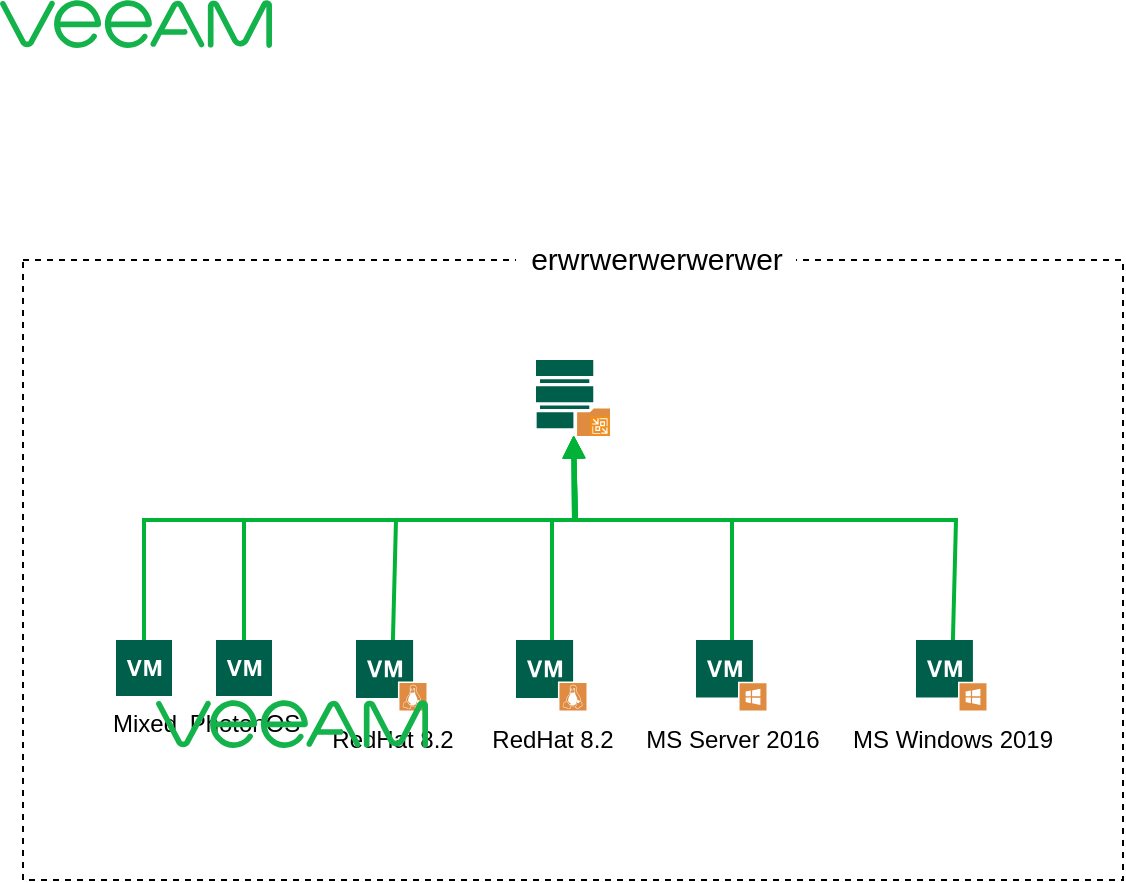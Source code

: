 <mxfile version="20.0.1" type="github">
  <diagram id="rVhYzkmPLK4ILlOs3hnY" name="Page-1">
    <mxGraphModel dx="1043" dy="871" grid="1" gridSize="10" guides="1" tooltips="1" connect="1" arrows="1" fold="1" page="1" pageScale="1" pageWidth="850" pageHeight="1100" math="0" shadow="0">
      <root>
        <mxCell id="0" />
        <mxCell id="1" parent="0" />
        <mxCell id="682tP-kskeqQQ1ect5x5-3" value="" style="group" vertex="1" connectable="0" parent="1">
          <mxGeometry x="470" y="260" width="37" height="38" as="geometry" />
        </mxCell>
        <mxCell id="682tP-kskeqQQ1ect5x5-2" value="" style="sketch=0;pointerEvents=1;shadow=0;dashed=0;html=1;strokeColor=none;fillColor=#005F4B;labelPosition=center;verticalLabelPosition=bottom;verticalAlign=top;align=center;outlineConnect=0;shape=mxgraph.veeam2.veeam_repository;" vertex="1" parent="682tP-kskeqQQ1ect5x5-3">
          <mxGeometry width="37" height="38" as="geometry" />
        </mxCell>
        <mxCell id="682tP-kskeqQQ1ect5x5-1" value="" style="shadow=0;dashed=0;html=1;strokeColor=none;fillColor=#EF8F21;labelPosition=center;verticalLabelPosition=bottom;verticalAlign=top;align=center;outlineConnect=0;shape=mxgraph.veeam.backup_replication;" vertex="1" parent="682tP-kskeqQQ1ect5x5-3">
          <mxGeometry x="27" y="28" width="10" height="10" as="geometry" />
        </mxCell>
        <mxCell id="682tP-kskeqQQ1ect5x5-5" value="RedHat 8.2" style="sketch=0;pointerEvents=1;shadow=0;dashed=0;html=1;strokeColor=none;fillColor=#005F4B;labelPosition=center;verticalLabelPosition=bottom;verticalAlign=top;align=center;outlineConnect=0;shape=mxgraph.veeam2.linux_vm;" vertex="1" parent="1">
          <mxGeometry x="380" y="400" width="36" height="36" as="geometry" />
        </mxCell>
        <mxCell id="682tP-kskeqQQ1ect5x5-6" value="MS Server 2016" style="sketch=0;pointerEvents=1;shadow=0;dashed=0;html=1;strokeColor=none;fillColor=#005F4B;labelPosition=center;verticalLabelPosition=bottom;verticalAlign=top;align=center;outlineConnect=0;shape=mxgraph.veeam2.windows_vm;" vertex="1" parent="1">
          <mxGeometry x="550" y="400" width="36" height="36" as="geometry" />
        </mxCell>
        <mxCell id="682tP-kskeqQQ1ect5x5-7" value="RedHat 8.2" style="sketch=0;pointerEvents=1;shadow=0;dashed=0;html=1;strokeColor=none;fillColor=#005F4B;labelPosition=center;verticalLabelPosition=bottom;verticalAlign=top;align=center;outlineConnect=0;shape=mxgraph.veeam2.linux_vm;" vertex="1" parent="1">
          <mxGeometry x="460" y="400" width="36" height="36" as="geometry" />
        </mxCell>
        <mxCell id="682tP-kskeqQQ1ect5x5-8" value="&lt;div&gt;MS Windows 2019&lt;/div&gt;" style="sketch=0;pointerEvents=1;shadow=0;dashed=0;html=1;strokeColor=none;fillColor=#005F4B;labelPosition=center;verticalLabelPosition=bottom;verticalAlign=top;align=center;outlineConnect=0;shape=mxgraph.veeam2.windows_vm;" vertex="1" parent="1">
          <mxGeometry x="660" y="400" width="36" height="36" as="geometry" />
        </mxCell>
        <mxCell id="682tP-kskeqQQ1ect5x5-9" value="Mixed" style="sketch=0;pointerEvents=1;shadow=0;dashed=0;html=1;strokeColor=none;fillColor=#005F4B;labelPosition=center;verticalLabelPosition=bottom;verticalAlign=top;align=center;outlineConnect=0;shape=mxgraph.veeam2.virtual_machine;" vertex="1" parent="1">
          <mxGeometry x="260" y="400" width="28.0" height="28.0" as="geometry" />
        </mxCell>
        <mxCell id="682tP-kskeqQQ1ect5x5-10" value="PhotonOS" style="sketch=0;pointerEvents=1;shadow=0;dashed=0;html=1;strokeColor=none;fillColor=#005F4B;labelPosition=center;verticalLabelPosition=bottom;verticalAlign=top;align=center;outlineConnect=0;shape=mxgraph.veeam2.virtual_machine;" vertex="1" parent="1">
          <mxGeometry x="310" y="400" width="28.0" height="28.0" as="geometry" />
        </mxCell>
        <mxCell id="682tP-kskeqQQ1ect5x5-14" value="" style="edgeStyle=none;rounded=0;html=1;jettySize=auto;orthogonalLoop=1;strokeColor=#00B336;strokeWidth=2;fontColor=#000000;jumpStyle=none;endArrow=block;endFill=1;startArrow=none;" edge="1" parent="1" source="682tP-kskeqQQ1ect5x5-9" target="682tP-kskeqQQ1ect5x5-2">
          <mxGeometry width="100" relative="1" as="geometry">
            <mxPoint x="490" y="350" as="sourcePoint" />
            <mxPoint x="488.14" y="298" as="targetPoint" />
            <Array as="points">
              <mxPoint x="274" y="340" />
              <mxPoint x="489" y="340" />
            </Array>
          </mxGeometry>
        </mxCell>
        <mxCell id="682tP-kskeqQQ1ect5x5-16" value="" style="edgeStyle=none;rounded=0;html=1;jettySize=auto;orthogonalLoop=1;strokeColor=#00B336;strokeWidth=2;fontColor=#000000;jumpStyle=none;endArrow=block;endFill=1;startArrow=none;" edge="1" parent="1" source="682tP-kskeqQQ1ect5x5-10" target="682tP-kskeqQQ1ect5x5-2">
          <mxGeometry width="100" relative="1" as="geometry">
            <mxPoint x="550" y="340" as="sourcePoint" />
            <mxPoint x="650" y="340" as="targetPoint" />
            <Array as="points">
              <mxPoint x="324" y="340" />
              <mxPoint x="490" y="340" />
            </Array>
          </mxGeometry>
        </mxCell>
        <mxCell id="682tP-kskeqQQ1ect5x5-17" value="" style="edgeStyle=none;rounded=0;html=1;jettySize=auto;orthogonalLoop=1;strokeColor=#00B336;strokeWidth=2;fontColor=#000000;jumpStyle=none;endArrow=block;endFill=1;startArrow=none;" edge="1" parent="1" source="682tP-kskeqQQ1ect5x5-5" target="682tP-kskeqQQ1ect5x5-2">
          <mxGeometry width="100" relative="1" as="geometry">
            <mxPoint x="640" y="300" as="sourcePoint" />
            <mxPoint x="740" y="300" as="targetPoint" />
            <Array as="points">
              <mxPoint x="400" y="340" />
              <mxPoint x="490" y="340" />
            </Array>
          </mxGeometry>
        </mxCell>
        <mxCell id="682tP-kskeqQQ1ect5x5-18" value="" style="edgeStyle=none;rounded=0;html=1;jettySize=auto;orthogonalLoop=1;strokeColor=#00B336;strokeWidth=2;fontColor=#000000;jumpStyle=none;endArrow=block;endFill=1;startArrow=none;" edge="1" parent="1" source="682tP-kskeqQQ1ect5x5-7" target="682tP-kskeqQQ1ect5x5-2">
          <mxGeometry width="100" relative="1" as="geometry">
            <mxPoint x="560" y="350" as="sourcePoint" />
            <mxPoint x="660" y="350" as="targetPoint" />
            <Array as="points">
              <mxPoint x="478" y="340" />
              <mxPoint x="490" y="340" />
            </Array>
          </mxGeometry>
        </mxCell>
        <mxCell id="682tP-kskeqQQ1ect5x5-19" value="" style="edgeStyle=none;rounded=0;html=1;jettySize=auto;orthogonalLoop=1;strokeColor=#00B336;strokeWidth=2;fontColor=#000000;jumpStyle=none;endArrow=block;endFill=1;startArrow=none;" edge="1" parent="1" source="682tP-kskeqQQ1ect5x5-6" target="682tP-kskeqQQ1ect5x5-2">
          <mxGeometry width="100" relative="1" as="geometry">
            <mxPoint x="640" y="330" as="sourcePoint" />
            <mxPoint x="740" y="330" as="targetPoint" />
            <Array as="points">
              <mxPoint x="568" y="340" />
              <mxPoint x="489" y="340" />
            </Array>
          </mxGeometry>
        </mxCell>
        <mxCell id="682tP-kskeqQQ1ect5x5-20" value="" style="edgeStyle=none;rounded=0;html=1;jettySize=auto;orthogonalLoop=1;strokeColor=#00B336;strokeWidth=2;fontColor=#000000;jumpStyle=none;endArrow=block;endFill=1;startArrow=none;" edge="1" parent="1" source="682tP-kskeqQQ1ect5x5-8" target="682tP-kskeqQQ1ect5x5-2">
          <mxGeometry width="100" relative="1" as="geometry">
            <mxPoint x="650" y="240" as="sourcePoint" />
            <mxPoint x="750" y="240" as="targetPoint" />
            <Array as="points">
              <mxPoint x="680" y="340" />
              <mxPoint x="489" y="340" />
            </Array>
          </mxGeometry>
        </mxCell>
        <mxCell id="682tP-kskeqQQ1ect5x5-23" value="" style="whiteSpace=wrap;html=1;dashed=1;fillColor=none;labelPosition=center;verticalLabelPosition=middle;align=center;verticalAlign=middle;" vertex="1" parent="1">
          <mxGeometry x="213.5" y="210" width="550" height="310" as="geometry" />
        </mxCell>
        <mxCell id="682tP-kskeqQQ1ect5x5-27" value="erwrwerwerwerwer" style="text;resizable=0;autosize=1;align=center;verticalAlign=middle;points=[];fillColor=default;strokeColor=none;rounded=0;dashed=1;labelBackgroundColor=none;fontSize=15;fontColor=default;labelBorderColor=none;spacingLeft=0;spacing=0;html=1;" vertex="1" parent="1">
          <mxGeometry x="460" y="199" width="140" height="20" as="geometry" />
        </mxCell>
        <mxCell id="682tP-kskeqQQ1ect5x5-28" value="" style="pointerEvents=1;shadow=0;dashed=0;html=1;strokeColor=none;fillColor=#13B24B;labelPosition=center;verticalLabelPosition=bottom;verticalAlign=top;align=center;outlineConnect=0;shape=mxgraph.veeam2.veeam_logo;labelBackgroundColor=none;labelBorderColor=none;fontSize=15;fontColor=default;" vertex="1" parent="1">
          <mxGeometry x="280" y="430" width="136" height="24" as="geometry" />
        </mxCell>
        <mxCell id="682tP-kskeqQQ1ect5x5-29" value="" style="pointerEvents=1;shadow=0;dashed=0;html=1;strokeColor=none;fillColor=#13B24B;labelPosition=center;verticalLabelPosition=bottom;verticalAlign=top;align=center;outlineConnect=0;shape=mxgraph.veeam2.veeam_logo;labelBackgroundColor=none;labelBorderColor=none;fontSize=15;fontColor=default;" vertex="1" parent="1">
          <mxGeometry x="202" y="80" width="136" height="24" as="geometry" />
        </mxCell>
      </root>
    </mxGraphModel>
  </diagram>
</mxfile>
